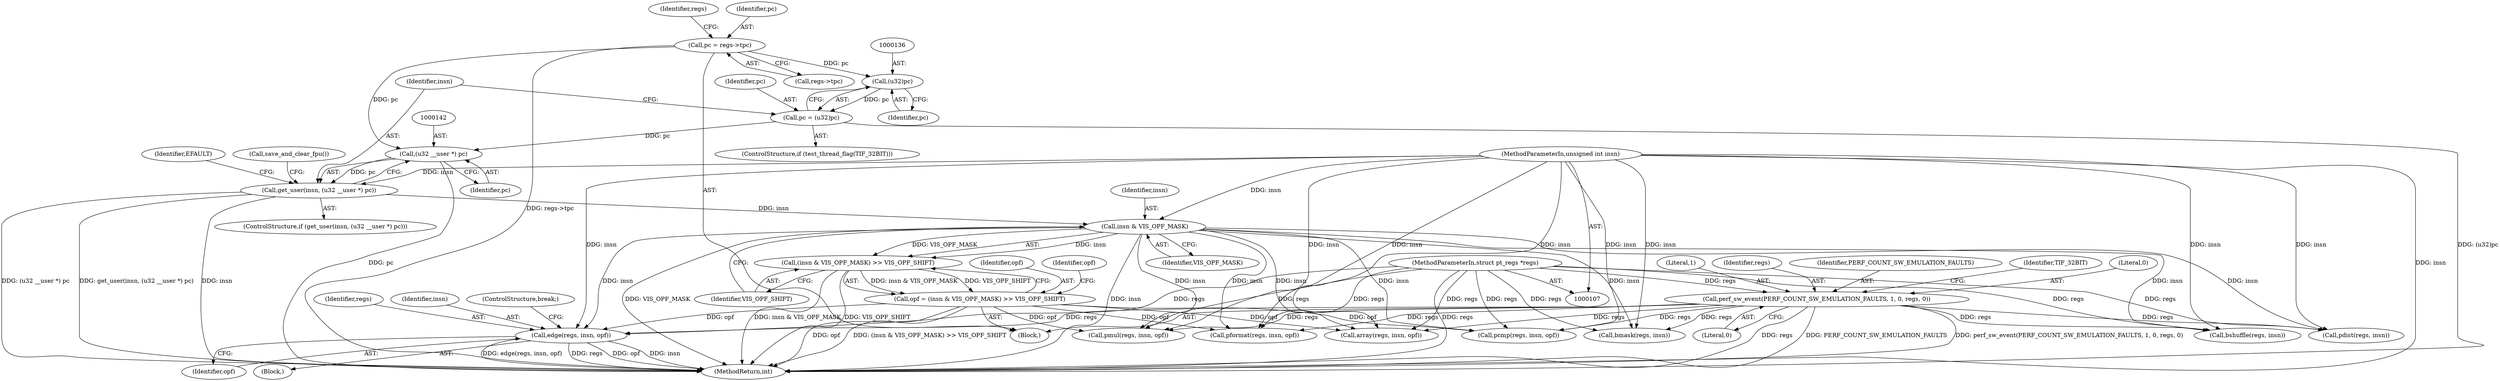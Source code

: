 digraph "0_linux_a8b0ca17b80e92faab46ee7179ba9e99ccb61233_40@pointer" {
"1000209" [label="(Call,edge(regs, insn, opf))"];
"1000124" [label="(Call,perf_sw_event(PERF_COUNT_SW_EMULATION_FAULTS, 1, 0, regs, 0))"];
"1000108" [label="(MethodParameterIn,struct pt_regs *regs)"];
"1000151" [label="(Call,insn & VIS_OPF_MASK)"];
"1000139" [label="(Call,get_user(insn, (u32 __user *) pc))"];
"1000109" [label="(MethodParameterIn,unsigned int insn)"];
"1000141" [label="(Call,(u32 __user *) pc)"];
"1000133" [label="(Call,pc = (u32)pc)"];
"1000135" [label="(Call,(u32)pc)"];
"1000112" [label="(Call,pc = regs->tpc)"];
"1000148" [label="(Call,opf = (insn & VIS_OPF_MASK) >> VIS_OPF_SHIFT)"];
"1000150" [label="(Call,(insn & VIS_OPF_MASK) >> VIS_OPF_SHIFT)"];
"1000110" [label="(Block,)"];
"1000156" [label="(Identifier,opf)"];
"1000215" [label="(Call,pdist(regs, insn))"];
"1000222" [label="(Call,array(regs, insn, opf))"];
"1000153" [label="(Identifier,VIS_OPF_MASK)"];
"1000112" [label="(Call,pc = regs->tpc)"];
"1000151" [label="(Call,insn & VIS_OPF_MASK)"];
"1000148" [label="(Call,opf = (insn & VIS_OPF_MASK) >> VIS_OPF_SHIFT)"];
"1000114" [label="(Call,regs->tpc)"];
"1000146" [label="(Identifier,EFAULT)"];
"1000192" [label="(Call,pcmp(regs, insn, opf))"];
"1000150" [label="(Call,(insn & VIS_OPF_MASK) >> VIS_OPF_SHIFT)"];
"1000108" [label="(MethodParameterIn,struct pt_regs *regs)"];
"1000141" [label="(Call,(u32 __user *) pc)"];
"1000121" [label="(Identifier,regs)"];
"1000213" [label="(ControlStructure,break;)"];
"1000154" [label="(Identifier,VIS_OPF_SHIFT)"];
"1000139" [label="(Call,get_user(insn, (u32 __user *) pc))"];
"1000140" [label="(Identifier,insn)"];
"1000137" [label="(Identifier,pc)"];
"1000212" [label="(Identifier,opf)"];
"1000127" [label="(Literal,0)"];
"1000135" [label="(Call,(u32)pc)"];
"1000210" [label="(Identifier,regs)"];
"1000149" [label="(Identifier,opf)"];
"1000157" [label="(Block,)"];
"1000179" [label="(Call,pmul(regs, insn, opf))"];
"1000126" [label="(Literal,1)"];
"1000128" [label="(Identifier,regs)"];
"1000125" [label="(Identifier,PERF_COUNT_SW_EMULATION_FAULTS)"];
"1000130" [label="(ControlStructure,if (test_thread_flag(TIF_32BIT)))"];
"1000134" [label="(Identifier,pc)"];
"1000129" [label="(Literal,0)"];
"1000228" [label="(Call,bmask(regs, insn))"];
"1000138" [label="(ControlStructure,if (get_user(insn, (u32 __user *) pc)))"];
"1000167" [label="(Call,pformat(regs, insn, opf))"];
"1000211" [label="(Identifier,insn)"];
"1000152" [label="(Identifier,insn)"];
"1000251" [label="(MethodReturn,int)"];
"1000124" [label="(Call,perf_sw_event(PERF_COUNT_SW_EMULATION_FAULTS, 1, 0, regs, 0))"];
"1000147" [label="(Call,save_and_clear_fpu())"];
"1000209" [label="(Call,edge(regs, insn, opf))"];
"1000133" [label="(Call,pc = (u32)pc)"];
"1000113" [label="(Identifier,pc)"];
"1000132" [label="(Identifier,TIF_32BIT)"];
"1000109" [label="(MethodParameterIn,unsigned int insn)"];
"1000233" [label="(Call,bshuffle(regs, insn))"];
"1000143" [label="(Identifier,pc)"];
"1000209" -> "1000157"  [label="AST: "];
"1000209" -> "1000212"  [label="CFG: "];
"1000210" -> "1000209"  [label="AST: "];
"1000211" -> "1000209"  [label="AST: "];
"1000212" -> "1000209"  [label="AST: "];
"1000213" -> "1000209"  [label="CFG: "];
"1000209" -> "1000251"  [label="DDG: edge(regs, insn, opf)"];
"1000209" -> "1000251"  [label="DDG: regs"];
"1000209" -> "1000251"  [label="DDG: opf"];
"1000209" -> "1000251"  [label="DDG: insn"];
"1000124" -> "1000209"  [label="DDG: regs"];
"1000108" -> "1000209"  [label="DDG: regs"];
"1000151" -> "1000209"  [label="DDG: insn"];
"1000109" -> "1000209"  [label="DDG: insn"];
"1000148" -> "1000209"  [label="DDG: opf"];
"1000124" -> "1000110"  [label="AST: "];
"1000124" -> "1000129"  [label="CFG: "];
"1000125" -> "1000124"  [label="AST: "];
"1000126" -> "1000124"  [label="AST: "];
"1000127" -> "1000124"  [label="AST: "];
"1000128" -> "1000124"  [label="AST: "];
"1000129" -> "1000124"  [label="AST: "];
"1000132" -> "1000124"  [label="CFG: "];
"1000124" -> "1000251"  [label="DDG: regs"];
"1000124" -> "1000251"  [label="DDG: PERF_COUNT_SW_EMULATION_FAULTS"];
"1000124" -> "1000251"  [label="DDG: perf_sw_event(PERF_COUNT_SW_EMULATION_FAULTS, 1, 0, regs, 0)"];
"1000108" -> "1000124"  [label="DDG: regs"];
"1000124" -> "1000167"  [label="DDG: regs"];
"1000124" -> "1000179"  [label="DDG: regs"];
"1000124" -> "1000192"  [label="DDG: regs"];
"1000124" -> "1000215"  [label="DDG: regs"];
"1000124" -> "1000222"  [label="DDG: regs"];
"1000124" -> "1000228"  [label="DDG: regs"];
"1000124" -> "1000233"  [label="DDG: regs"];
"1000108" -> "1000107"  [label="AST: "];
"1000108" -> "1000251"  [label="DDG: regs"];
"1000108" -> "1000167"  [label="DDG: regs"];
"1000108" -> "1000179"  [label="DDG: regs"];
"1000108" -> "1000192"  [label="DDG: regs"];
"1000108" -> "1000215"  [label="DDG: regs"];
"1000108" -> "1000222"  [label="DDG: regs"];
"1000108" -> "1000228"  [label="DDG: regs"];
"1000108" -> "1000233"  [label="DDG: regs"];
"1000151" -> "1000150"  [label="AST: "];
"1000151" -> "1000153"  [label="CFG: "];
"1000152" -> "1000151"  [label="AST: "];
"1000153" -> "1000151"  [label="AST: "];
"1000154" -> "1000151"  [label="CFG: "];
"1000151" -> "1000251"  [label="DDG: VIS_OPF_MASK"];
"1000151" -> "1000251"  [label="DDG: insn"];
"1000151" -> "1000150"  [label="DDG: insn"];
"1000151" -> "1000150"  [label="DDG: VIS_OPF_MASK"];
"1000139" -> "1000151"  [label="DDG: insn"];
"1000109" -> "1000151"  [label="DDG: insn"];
"1000151" -> "1000167"  [label="DDG: insn"];
"1000151" -> "1000179"  [label="DDG: insn"];
"1000151" -> "1000192"  [label="DDG: insn"];
"1000151" -> "1000215"  [label="DDG: insn"];
"1000151" -> "1000222"  [label="DDG: insn"];
"1000151" -> "1000228"  [label="DDG: insn"];
"1000151" -> "1000233"  [label="DDG: insn"];
"1000139" -> "1000138"  [label="AST: "];
"1000139" -> "1000141"  [label="CFG: "];
"1000140" -> "1000139"  [label="AST: "];
"1000141" -> "1000139"  [label="AST: "];
"1000146" -> "1000139"  [label="CFG: "];
"1000147" -> "1000139"  [label="CFG: "];
"1000139" -> "1000251"  [label="DDG: (u32 __user *) pc"];
"1000139" -> "1000251"  [label="DDG: get_user(insn, (u32 __user *) pc)"];
"1000139" -> "1000251"  [label="DDG: insn"];
"1000109" -> "1000139"  [label="DDG: insn"];
"1000141" -> "1000139"  [label="DDG: pc"];
"1000109" -> "1000107"  [label="AST: "];
"1000109" -> "1000251"  [label="DDG: insn"];
"1000109" -> "1000167"  [label="DDG: insn"];
"1000109" -> "1000179"  [label="DDG: insn"];
"1000109" -> "1000192"  [label="DDG: insn"];
"1000109" -> "1000215"  [label="DDG: insn"];
"1000109" -> "1000222"  [label="DDG: insn"];
"1000109" -> "1000228"  [label="DDG: insn"];
"1000109" -> "1000233"  [label="DDG: insn"];
"1000141" -> "1000143"  [label="CFG: "];
"1000142" -> "1000141"  [label="AST: "];
"1000143" -> "1000141"  [label="AST: "];
"1000141" -> "1000251"  [label="DDG: pc"];
"1000133" -> "1000141"  [label="DDG: pc"];
"1000112" -> "1000141"  [label="DDG: pc"];
"1000133" -> "1000130"  [label="AST: "];
"1000133" -> "1000135"  [label="CFG: "];
"1000134" -> "1000133"  [label="AST: "];
"1000135" -> "1000133"  [label="AST: "];
"1000140" -> "1000133"  [label="CFG: "];
"1000133" -> "1000251"  [label="DDG: (u32)pc"];
"1000135" -> "1000133"  [label="DDG: pc"];
"1000135" -> "1000137"  [label="CFG: "];
"1000136" -> "1000135"  [label="AST: "];
"1000137" -> "1000135"  [label="AST: "];
"1000112" -> "1000135"  [label="DDG: pc"];
"1000112" -> "1000110"  [label="AST: "];
"1000112" -> "1000114"  [label="CFG: "];
"1000113" -> "1000112"  [label="AST: "];
"1000114" -> "1000112"  [label="AST: "];
"1000121" -> "1000112"  [label="CFG: "];
"1000112" -> "1000251"  [label="DDG: regs->tpc"];
"1000148" -> "1000110"  [label="AST: "];
"1000148" -> "1000150"  [label="CFG: "];
"1000149" -> "1000148"  [label="AST: "];
"1000150" -> "1000148"  [label="AST: "];
"1000156" -> "1000148"  [label="CFG: "];
"1000148" -> "1000251"  [label="DDG: opf"];
"1000148" -> "1000251"  [label="DDG: (insn & VIS_OPF_MASK) >> VIS_OPF_SHIFT"];
"1000150" -> "1000148"  [label="DDG: insn & VIS_OPF_MASK"];
"1000150" -> "1000148"  [label="DDG: VIS_OPF_SHIFT"];
"1000148" -> "1000167"  [label="DDG: opf"];
"1000148" -> "1000179"  [label="DDG: opf"];
"1000148" -> "1000192"  [label="DDG: opf"];
"1000148" -> "1000222"  [label="DDG: opf"];
"1000150" -> "1000154"  [label="CFG: "];
"1000154" -> "1000150"  [label="AST: "];
"1000150" -> "1000251"  [label="DDG: insn & VIS_OPF_MASK"];
"1000150" -> "1000251"  [label="DDG: VIS_OPF_SHIFT"];
}
